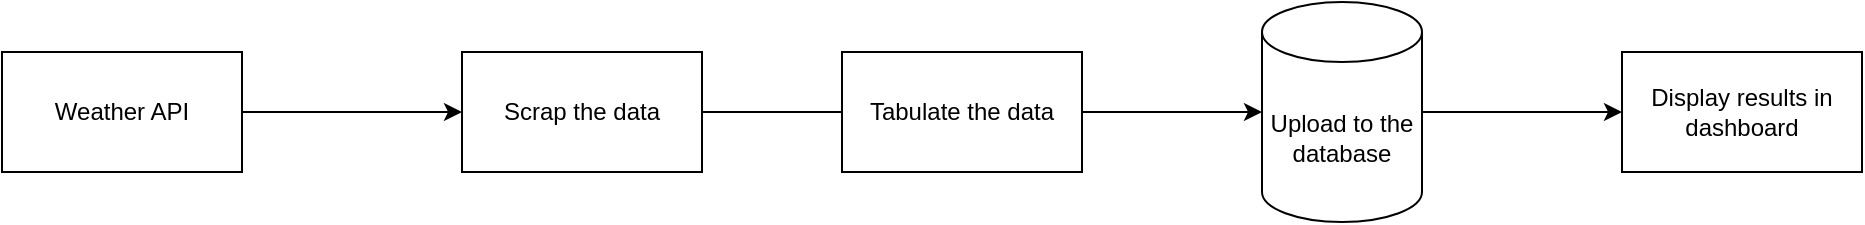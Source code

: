 <mxfile>
    <diagram id="m_Ahtx08vlcnaVKVDEbz" name="Page-1">
        <mxGraphModel dx="587" dy="511" grid="1" gridSize="10" guides="1" tooltips="1" connect="1" arrows="1" fold="1" page="1" pageScale="1" pageWidth="850" pageHeight="1100" math="0" shadow="0">
            <root>
                <mxCell id="0"/>
                <mxCell id="1" parent="0"/>
                <mxCell id="4" style="edgeStyle=none;html=1;exitX=1;exitY=0.5;exitDx=0;exitDy=0;" parent="1" source="2" target="3" edge="1">
                    <mxGeometry relative="1" as="geometry"/>
                </mxCell>
                <mxCell id="2" value="Weather API" style="rounded=0;whiteSpace=wrap;html=1;" parent="1" vertex="1">
                    <mxGeometry x="30" y="90" width="120" height="60" as="geometry"/>
                </mxCell>
                <mxCell id="6" style="edgeStyle=none;html=1;exitX=1;exitY=0.5;exitDx=0;exitDy=0;entryX=0;entryY=0.5;entryDx=0;entryDy=0;entryPerimeter=0;startArrow=none;" parent="1" source="9" target="5" edge="1">
                    <mxGeometry relative="1" as="geometry"/>
                </mxCell>
                <mxCell id="3" value="Scrap the data" style="rounded=0;whiteSpace=wrap;html=1;" parent="1" vertex="1">
                    <mxGeometry x="260" y="90" width="120" height="60" as="geometry"/>
                </mxCell>
                <mxCell id="8" style="edgeStyle=none;html=1;exitX=1;exitY=0.5;exitDx=0;exitDy=0;exitPerimeter=0;" parent="1" source="5" target="7" edge="1">
                    <mxGeometry relative="1" as="geometry"/>
                </mxCell>
                <mxCell id="5" value="Upload to the database" style="shape=cylinder3;whiteSpace=wrap;html=1;boundedLbl=1;backgroundOutline=1;size=15;" parent="1" vertex="1">
                    <mxGeometry x="660" y="65" width="80" height="110" as="geometry"/>
                </mxCell>
                <mxCell id="7" value="Display results in dashboard" style="rounded=0;whiteSpace=wrap;html=1;" parent="1" vertex="1">
                    <mxGeometry x="840" y="90" width="120" height="60" as="geometry"/>
                </mxCell>
                <mxCell id="10" value="" style="edgeStyle=none;html=1;exitX=1;exitY=0.5;exitDx=0;exitDy=0;entryX=0;entryY=0.5;entryDx=0;entryDy=0;entryPerimeter=0;endArrow=none;" edge="1" parent="1" source="3" target="9">
                    <mxGeometry relative="1" as="geometry">
                        <mxPoint x="370" y="120.0" as="sourcePoint"/>
                        <mxPoint x="620" y="120.0" as="targetPoint"/>
                    </mxGeometry>
                </mxCell>
                <mxCell id="9" value="Tabulate the data" style="rounded=0;whiteSpace=wrap;html=1;" vertex="1" parent="1">
                    <mxGeometry x="450" y="90" width="120" height="60" as="geometry"/>
                </mxCell>
            </root>
        </mxGraphModel>
    </diagram>
</mxfile>